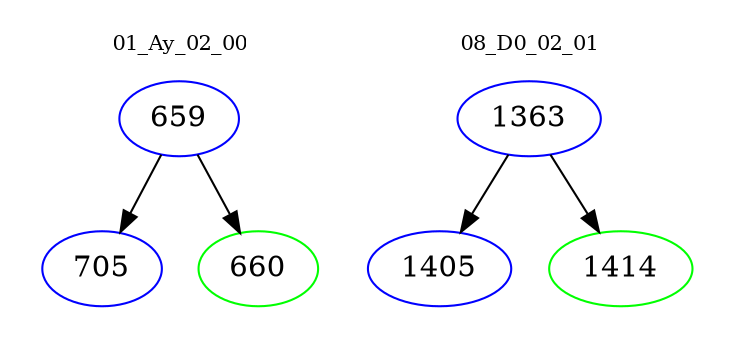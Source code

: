 digraph{
subgraph cluster_0 {
color = white
label = "01_Ay_02_00";
fontsize=10;
T0_659 [label="659", color="blue"]
T0_659 -> T0_705 [color="black"]
T0_705 [label="705", color="blue"]
T0_659 -> T0_660 [color="black"]
T0_660 [label="660", color="green"]
}
subgraph cluster_1 {
color = white
label = "08_D0_02_01";
fontsize=10;
T1_1363 [label="1363", color="blue"]
T1_1363 -> T1_1405 [color="black"]
T1_1405 [label="1405", color="blue"]
T1_1363 -> T1_1414 [color="black"]
T1_1414 [label="1414", color="green"]
}
}
